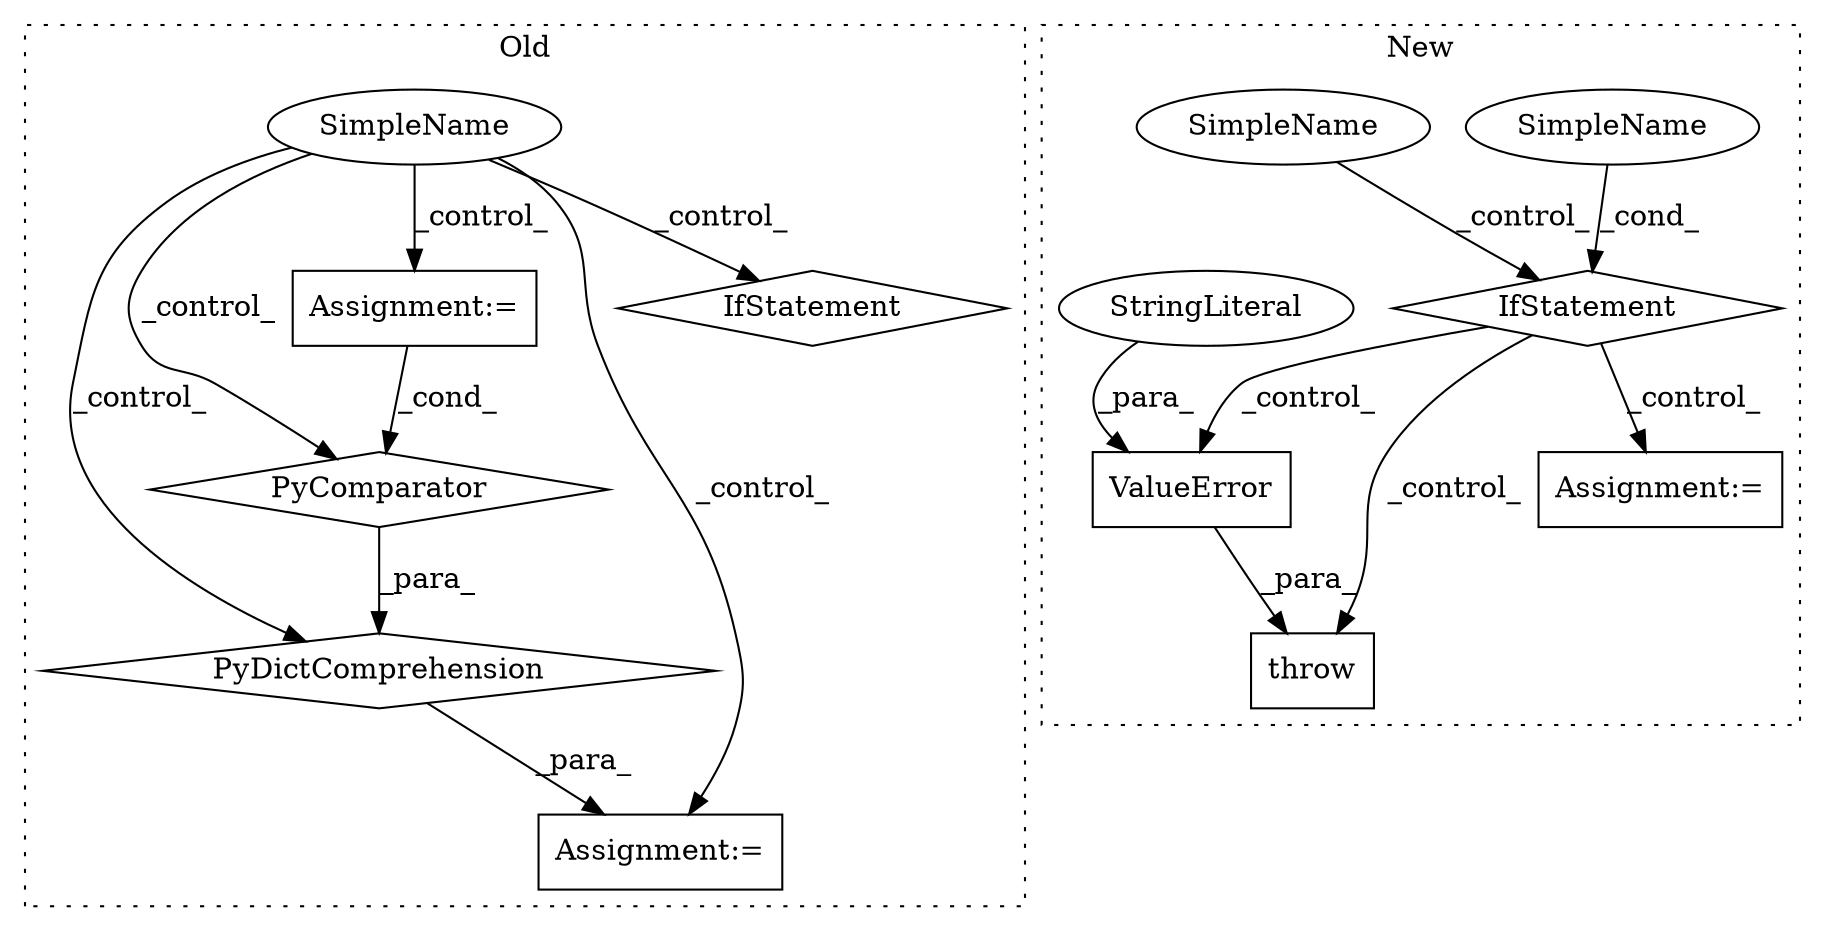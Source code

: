 digraph G {
subgraph cluster0 {
1 [label="PyDictComprehension" a="110" s="18240" l="113" shape="diamond"];
3 [label="PyComparator" a="113" s="18325" l="20" shape="diamond"];
4 [label="Assignment:=" a="7" s="18325" l="20" shape="box"];
5 [label="Assignment:=" a="7" s="18226" l="14" shape="box"];
12 [label="SimpleName" a="42" s="" l="" shape="ellipse"];
13 [label="IfStatement" a="25" s="18325" l="20" shape="diamond"];
label = "Old";
style="dotted";
}
subgraph cluster1 {
2 [label="throw" a="53" s="18594" l="6" shape="box"];
6 [label="IfStatement" a="25" s="18177,18226" l="4,2" shape="diamond"];
7 [label="SimpleName" a="42" s="" l="" shape="ellipse"];
8 [label="ValueError" a="32" s="18600,18663" l="11,1" shape="box"];
9 [label="Assignment:=" a="7" s="18251" l="1" shape="box"];
10 [label="StringLiteral" a="45" s="18611" l="52" shape="ellipse"];
11 [label="SimpleName" a="42" s="" l="" shape="ellipse"];
label = "New";
style="dotted";
}
1 -> 5 [label="_para_"];
3 -> 1 [label="_para_"];
4 -> 3 [label="_cond_"];
6 -> 8 [label="_control_"];
6 -> 9 [label="_control_"];
6 -> 2 [label="_control_"];
7 -> 6 [label="_cond_"];
8 -> 2 [label="_para_"];
10 -> 8 [label="_para_"];
11 -> 6 [label="_control_"];
12 -> 1 [label="_control_"];
12 -> 3 [label="_control_"];
12 -> 5 [label="_control_"];
12 -> 13 [label="_control_"];
12 -> 4 [label="_control_"];
}